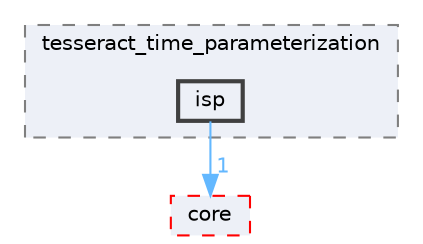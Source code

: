 digraph "tesseract_time_parameterization/isp/include/tesseract_time_parameterization/isp"
{
 // LATEX_PDF_SIZE
  bgcolor="transparent";
  edge [fontname=Helvetica,fontsize=10,labelfontname=Helvetica,labelfontsize=10];
  node [fontname=Helvetica,fontsize=10,shape=box,height=0.2,width=0.4];
  compound=true
  subgraph clusterdir_03f1deafc3fe93f7308f71f0a7ea7bdf {
    graph [ bgcolor="#edf0f7", pencolor="grey50", label="tesseract_time_parameterization", fontname=Helvetica,fontsize=10 style="filled,dashed", URL="dir_03f1deafc3fe93f7308f71f0a7ea7bdf.html",tooltip=""]
  dir_776bf1053181f8daf681d106cd6b59fc [label="isp", fillcolor="#edf0f7", color="grey25", style="filled,bold", URL="dir_776bf1053181f8daf681d106cd6b59fc.html",tooltip=""];
  }
  dir_68e56e9c09e14b8e1bac5d9210612b17 [label="core", fillcolor="#edf0f7", color="red", style="filled,dashed", URL="dir_68e56e9c09e14b8e1bac5d9210612b17.html",tooltip=""];
  dir_776bf1053181f8daf681d106cd6b59fc->dir_68e56e9c09e14b8e1bac5d9210612b17 [headlabel="1", labeldistance=1.5 headhref="dir_000023_000003.html" color="steelblue1" fontcolor="steelblue1"];
}
